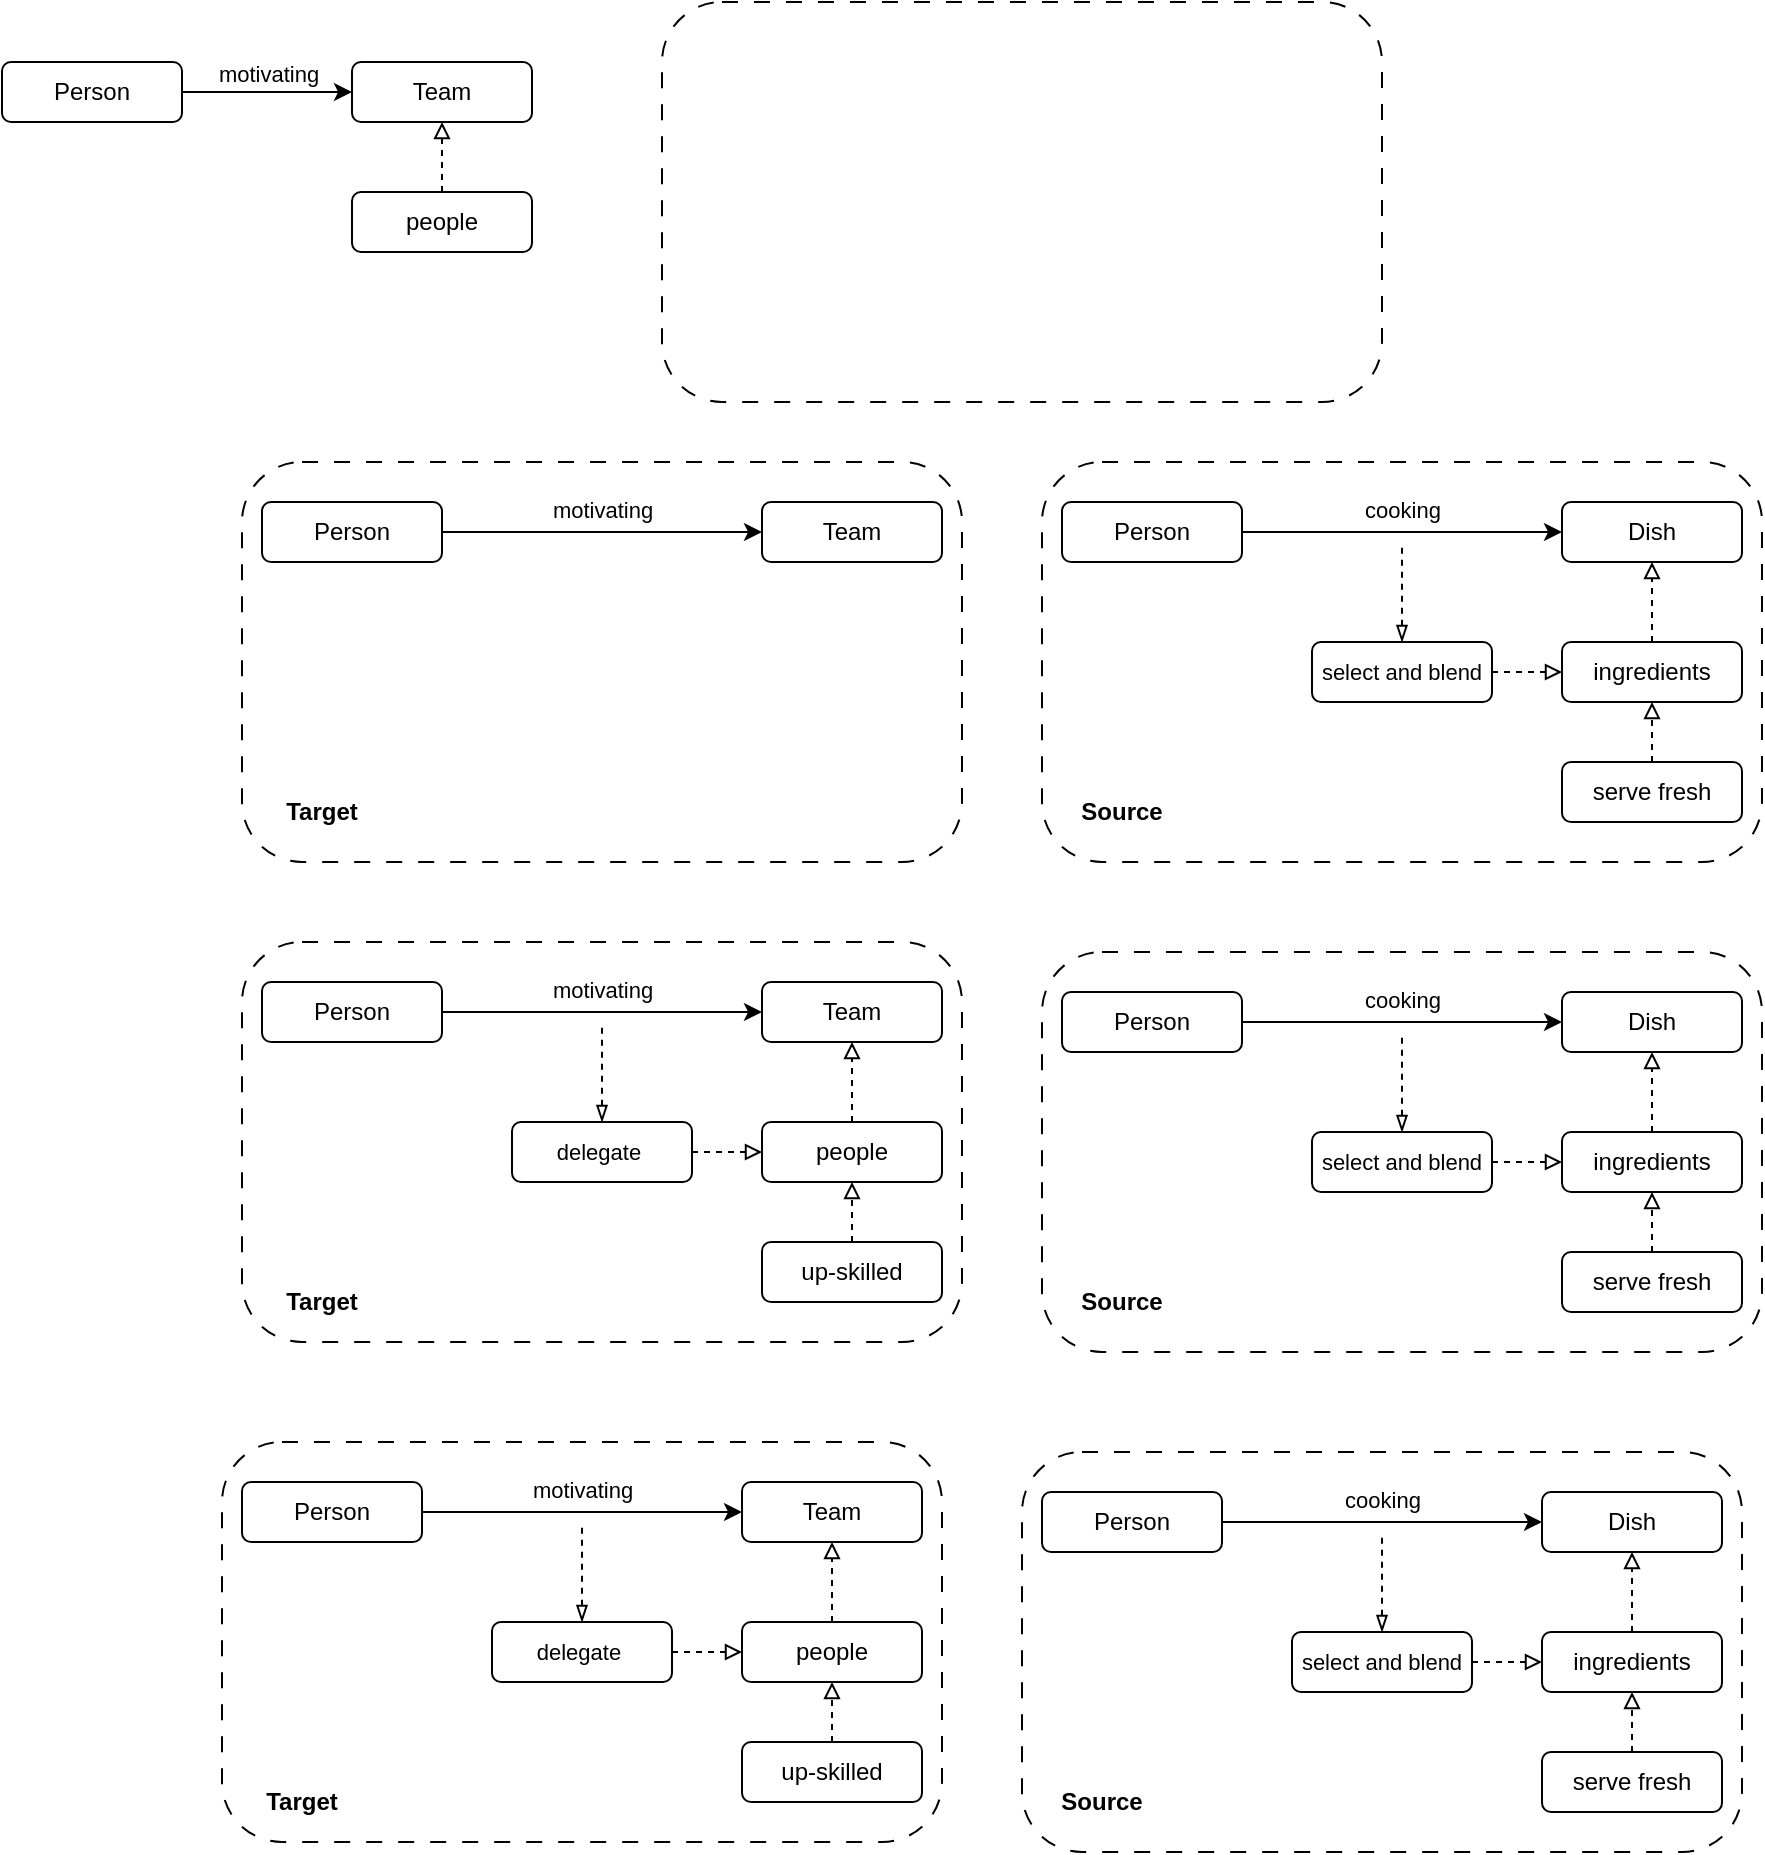 <mxfile version="22.0.8" type="github">
  <diagram name="Page-1" id="jASNOiwGnqA6pGNYTXdg">
    <mxGraphModel dx="2058" dy="1323" grid="1" gridSize="10" guides="1" tooltips="1" connect="1" arrows="1" fold="1" page="1" pageScale="1" pageWidth="1169" pageHeight="827" math="0" shadow="0">
      <root>
        <mxCell id="0" />
        <mxCell id="1" parent="0" />
        <mxCell id="znEUngbkiNl1JFGDMSZA-22" value="" style="rounded=1;whiteSpace=wrap;html=1;fillColor=none;dashed=1;strokeColor=default;dashPattern=8 8;" parent="1" vertex="1">
          <mxGeometry x="470" y="150" width="360" height="200" as="geometry" />
        </mxCell>
        <mxCell id="znEUngbkiNl1JFGDMSZA-8" value="motivating" style="edgeStyle=orthogonalEdgeStyle;rounded=0;orthogonalLoop=1;jettySize=auto;html=1;exitX=1;exitY=0.5;exitDx=0;exitDy=0;entryX=0;entryY=0.5;entryDx=0;entryDy=0;" parent="1" source="znEUngbkiNl1JFGDMSZA-6" target="znEUngbkiNl1JFGDMSZA-7" edge="1">
          <mxGeometry x="0.012" y="9" relative="1" as="geometry">
            <mxPoint as="offset" />
          </mxGeometry>
        </mxCell>
        <mxCell id="znEUngbkiNl1JFGDMSZA-6" value="Person" style="rounded=1;whiteSpace=wrap;html=1;" parent="1" vertex="1">
          <mxGeometry x="-50" y="-50" width="90" height="30" as="geometry" />
        </mxCell>
        <mxCell id="znEUngbkiNl1JFGDMSZA-7" value="Team" style="rounded=1;whiteSpace=wrap;html=1;" parent="1" vertex="1">
          <mxGeometry x="125" y="-50" width="90" height="30" as="geometry" />
        </mxCell>
        <mxCell id="znEUngbkiNl1JFGDMSZA-9" value="cooking" style="edgeStyle=orthogonalEdgeStyle;rounded=0;orthogonalLoop=1;jettySize=auto;html=1;exitX=1;exitY=0.5;exitDx=0;exitDy=0;entryX=0;entryY=0.5;entryDx=0;entryDy=0;" parent="1" source="znEUngbkiNl1JFGDMSZA-10" target="znEUngbkiNl1JFGDMSZA-11" edge="1">
          <mxGeometry x="-0.005" y="11" relative="1" as="geometry">
            <mxPoint as="offset" />
          </mxGeometry>
        </mxCell>
        <mxCell id="znEUngbkiNl1JFGDMSZA-10" value="Person" style="rounded=1;whiteSpace=wrap;html=1;" parent="1" vertex="1">
          <mxGeometry x="480" y="170" width="90" height="30" as="geometry" />
        </mxCell>
        <mxCell id="znEUngbkiNl1JFGDMSZA-11" value="Dish" style="rounded=1;whiteSpace=wrap;html=1;" parent="1" vertex="1">
          <mxGeometry x="730" y="170" width="90" height="30" as="geometry" />
        </mxCell>
        <mxCell id="znEUngbkiNl1JFGDMSZA-17" style="edgeStyle=orthogonalEdgeStyle;rounded=0;orthogonalLoop=1;jettySize=auto;html=1;exitX=0.5;exitY=0;exitDx=0;exitDy=0;entryX=0.5;entryY=1;entryDx=0;entryDy=0;dashed=1;endArrow=block;endFill=0;" parent="1" source="znEUngbkiNl1JFGDMSZA-12" target="znEUngbkiNl1JFGDMSZA-11" edge="1">
          <mxGeometry relative="1" as="geometry" />
        </mxCell>
        <mxCell id="znEUngbkiNl1JFGDMSZA-12" value="ingredients" style="rounded=1;whiteSpace=wrap;html=1;" parent="1" vertex="1">
          <mxGeometry x="730" y="240" width="90" height="30" as="geometry" />
        </mxCell>
        <mxCell id="znEUngbkiNl1JFGDMSZA-19" style="edgeStyle=orthogonalEdgeStyle;rounded=0;orthogonalLoop=1;jettySize=auto;html=1;exitX=0.5;exitY=0;exitDx=0;exitDy=0;startArrow=blockThin;startFill=0;endArrow=none;endFill=0;dashed=1;" parent="1" source="znEUngbkiNl1JFGDMSZA-14" edge="1">
          <mxGeometry relative="1" as="geometry">
            <mxPoint x="650" y="190" as="targetPoint" />
          </mxGeometry>
        </mxCell>
        <mxCell id="znEUngbkiNl1JFGDMSZA-20" style="edgeStyle=orthogonalEdgeStyle;rounded=0;orthogonalLoop=1;jettySize=auto;html=1;exitX=1;exitY=0.5;exitDx=0;exitDy=0;entryX=0;entryY=0.5;entryDx=0;entryDy=0;endArrow=block;endFill=0;dashed=1;" parent="1" source="znEUngbkiNl1JFGDMSZA-14" target="znEUngbkiNl1JFGDMSZA-12" edge="1">
          <mxGeometry relative="1" as="geometry" />
        </mxCell>
        <mxCell id="znEUngbkiNl1JFGDMSZA-14" value="&lt;font style=&quot;font-size: 11px;&quot;&gt;select and blend&lt;/font&gt;" style="rounded=1;whiteSpace=wrap;html=1;" parent="1" vertex="1">
          <mxGeometry x="605" y="240" width="90" height="30" as="geometry" />
        </mxCell>
        <mxCell id="znEUngbkiNl1JFGDMSZA-16" style="edgeStyle=orthogonalEdgeStyle;rounded=0;orthogonalLoop=1;jettySize=auto;html=1;exitX=0.5;exitY=0;exitDx=0;exitDy=0;dashed=1;endArrow=block;endFill=0;entryX=0.5;entryY=1;entryDx=0;entryDy=0;" parent="1" source="znEUngbkiNl1JFGDMSZA-15" target="znEUngbkiNl1JFGDMSZA-12" edge="1">
          <mxGeometry relative="1" as="geometry">
            <mxPoint x="880" y="300" as="targetPoint" />
          </mxGeometry>
        </mxCell>
        <mxCell id="znEUngbkiNl1JFGDMSZA-15" value="serve fresh" style="rounded=1;whiteSpace=wrap;html=1;" parent="1" vertex="1">
          <mxGeometry x="730" y="300" width="90" height="30" as="geometry" />
        </mxCell>
        <mxCell id="znEUngbkiNl1JFGDMSZA-24" style="edgeStyle=orthogonalEdgeStyle;rounded=0;orthogonalLoop=1;jettySize=auto;html=1;exitX=0.5;exitY=0;exitDx=0;exitDy=0;entryX=0.5;entryY=1;entryDx=0;entryDy=0;endArrow=block;endFill=0;dashed=1;" parent="1" source="znEUngbkiNl1JFGDMSZA-23" target="znEUngbkiNl1JFGDMSZA-7" edge="1">
          <mxGeometry relative="1" as="geometry" />
        </mxCell>
        <mxCell id="znEUngbkiNl1JFGDMSZA-23" value="people" style="rounded=1;whiteSpace=wrap;html=1;" parent="1" vertex="1">
          <mxGeometry x="125" y="15" width="90" height="30" as="geometry" />
        </mxCell>
        <mxCell id="znEUngbkiNl1JFGDMSZA-25" value="" style="rounded=1;whiteSpace=wrap;html=1;fillColor=none;dashed=1;strokeColor=default;dashPattern=8 8;" parent="1" vertex="1">
          <mxGeometry x="280" y="-80" width="360" height="200" as="geometry" />
        </mxCell>
        <mxCell id="znEUngbkiNl1JFGDMSZA-26" value="" style="rounded=1;whiteSpace=wrap;html=1;fillColor=none;dashed=1;strokeColor=default;dashPattern=8 8;" parent="1" vertex="1">
          <mxGeometry x="70" y="150" width="360" height="200" as="geometry" />
        </mxCell>
        <mxCell id="znEUngbkiNl1JFGDMSZA-27" value="motivating" style="edgeStyle=orthogonalEdgeStyle;rounded=0;orthogonalLoop=1;jettySize=auto;html=1;exitX=1;exitY=0.5;exitDx=0;exitDy=0;entryX=0;entryY=0.5;entryDx=0;entryDy=0;" parent="1" source="znEUngbkiNl1JFGDMSZA-28" target="znEUngbkiNl1JFGDMSZA-29" edge="1">
          <mxGeometry y="11" relative="1" as="geometry">
            <mxPoint as="offset" />
          </mxGeometry>
        </mxCell>
        <mxCell id="znEUngbkiNl1JFGDMSZA-28" value="Person" style="rounded=1;whiteSpace=wrap;html=1;" parent="1" vertex="1">
          <mxGeometry x="80" y="170" width="90" height="30" as="geometry" />
        </mxCell>
        <mxCell id="znEUngbkiNl1JFGDMSZA-29" value="Team" style="rounded=1;whiteSpace=wrap;html=1;" parent="1" vertex="1">
          <mxGeometry x="330" y="170" width="90" height="30" as="geometry" />
        </mxCell>
        <mxCell id="znEUngbkiNl1JFGDMSZA-37" value="" style="rounded=1;whiteSpace=wrap;html=1;fillColor=none;dashed=1;strokeColor=default;dashPattern=8 8;" parent="1" vertex="1">
          <mxGeometry x="70" y="390" width="360" height="200" as="geometry" />
        </mxCell>
        <mxCell id="znEUngbkiNl1JFGDMSZA-38" value="motivating" style="edgeStyle=orthogonalEdgeStyle;rounded=0;orthogonalLoop=1;jettySize=auto;html=1;exitX=1;exitY=0.5;exitDx=0;exitDy=0;entryX=0;entryY=0.5;entryDx=0;entryDy=0;" parent="1" source="znEUngbkiNl1JFGDMSZA-39" target="znEUngbkiNl1JFGDMSZA-40" edge="1">
          <mxGeometry x="-0.005" y="11" relative="1" as="geometry">
            <mxPoint as="offset" />
          </mxGeometry>
        </mxCell>
        <mxCell id="znEUngbkiNl1JFGDMSZA-39" value="Person" style="rounded=1;whiteSpace=wrap;html=1;" parent="1" vertex="1">
          <mxGeometry x="80" y="410" width="90" height="30" as="geometry" />
        </mxCell>
        <mxCell id="znEUngbkiNl1JFGDMSZA-40" value="Team" style="rounded=1;whiteSpace=wrap;html=1;" parent="1" vertex="1">
          <mxGeometry x="330" y="410" width="90" height="30" as="geometry" />
        </mxCell>
        <mxCell id="znEUngbkiNl1JFGDMSZA-41" style="edgeStyle=orthogonalEdgeStyle;rounded=0;orthogonalLoop=1;jettySize=auto;html=1;exitX=0.5;exitY=0;exitDx=0;exitDy=0;entryX=0.5;entryY=1;entryDx=0;entryDy=0;dashed=1;endArrow=block;endFill=0;" parent="1" source="znEUngbkiNl1JFGDMSZA-42" target="znEUngbkiNl1JFGDMSZA-40" edge="1">
          <mxGeometry relative="1" as="geometry" />
        </mxCell>
        <mxCell id="znEUngbkiNl1JFGDMSZA-42" value="people" style="rounded=1;whiteSpace=wrap;html=1;" parent="1" vertex="1">
          <mxGeometry x="330" y="480" width="90" height="30" as="geometry" />
        </mxCell>
        <mxCell id="znEUngbkiNl1JFGDMSZA-43" style="edgeStyle=orthogonalEdgeStyle;rounded=0;orthogonalLoop=1;jettySize=auto;html=1;exitX=0.5;exitY=0;exitDx=0;exitDy=0;startArrow=blockThin;startFill=0;endArrow=none;endFill=0;dashed=1;" parent="1" source="znEUngbkiNl1JFGDMSZA-45" edge="1">
          <mxGeometry relative="1" as="geometry">
            <mxPoint x="250" y="430" as="targetPoint" />
          </mxGeometry>
        </mxCell>
        <mxCell id="znEUngbkiNl1JFGDMSZA-44" style="edgeStyle=orthogonalEdgeStyle;rounded=0;orthogonalLoop=1;jettySize=auto;html=1;exitX=1;exitY=0.5;exitDx=0;exitDy=0;entryX=0;entryY=0.5;entryDx=0;entryDy=0;endArrow=block;endFill=0;dashed=1;" parent="1" source="znEUngbkiNl1JFGDMSZA-45" target="znEUngbkiNl1JFGDMSZA-42" edge="1">
          <mxGeometry relative="1" as="geometry" />
        </mxCell>
        <mxCell id="znEUngbkiNl1JFGDMSZA-45" value="&lt;font style=&quot;font-size: 11px;&quot;&gt;delegate&amp;nbsp;&lt;/font&gt;" style="rounded=1;whiteSpace=wrap;html=1;" parent="1" vertex="1">
          <mxGeometry x="205" y="480" width="90" height="30" as="geometry" />
        </mxCell>
        <mxCell id="znEUngbkiNl1JFGDMSZA-46" style="edgeStyle=orthogonalEdgeStyle;rounded=0;orthogonalLoop=1;jettySize=auto;html=1;exitX=0.5;exitY=0;exitDx=0;exitDy=0;dashed=1;endArrow=block;endFill=0;entryX=0.5;entryY=1;entryDx=0;entryDy=0;" parent="1" source="znEUngbkiNl1JFGDMSZA-47" target="znEUngbkiNl1JFGDMSZA-42" edge="1">
          <mxGeometry relative="1" as="geometry">
            <mxPoint x="480" y="540" as="targetPoint" />
          </mxGeometry>
        </mxCell>
        <mxCell id="znEUngbkiNl1JFGDMSZA-47" value="up-skilled" style="rounded=1;whiteSpace=wrap;html=1;" parent="1" vertex="1">
          <mxGeometry x="330" y="540" width="90" height="30" as="geometry" />
        </mxCell>
        <mxCell id="znEUngbkiNl1JFGDMSZA-48" value="&lt;b&gt;Source&lt;/b&gt;" style="text;html=1;strokeColor=none;fillColor=none;align=center;verticalAlign=middle;whiteSpace=wrap;rounded=0;" parent="1" vertex="1">
          <mxGeometry x="480" y="310" width="60" height="30" as="geometry" />
        </mxCell>
        <mxCell id="znEUngbkiNl1JFGDMSZA-49" value="&lt;b&gt;Target&lt;/b&gt;" style="text;html=1;strokeColor=none;fillColor=none;align=center;verticalAlign=middle;whiteSpace=wrap;rounded=0;" parent="1" vertex="1">
          <mxGeometry x="80" y="310" width="60" height="30" as="geometry" />
        </mxCell>
        <mxCell id="znEUngbkiNl1JFGDMSZA-50" value="" style="rounded=1;whiteSpace=wrap;html=1;fillColor=none;dashed=1;strokeColor=default;dashPattern=8 8;" parent="1" vertex="1">
          <mxGeometry x="470" y="395" width="360" height="200" as="geometry" />
        </mxCell>
        <mxCell id="znEUngbkiNl1JFGDMSZA-51" value="cooking" style="edgeStyle=orthogonalEdgeStyle;rounded=0;orthogonalLoop=1;jettySize=auto;html=1;exitX=1;exitY=0.5;exitDx=0;exitDy=0;entryX=0;entryY=0.5;entryDx=0;entryDy=0;" parent="1" source="znEUngbkiNl1JFGDMSZA-52" target="znEUngbkiNl1JFGDMSZA-53" edge="1">
          <mxGeometry x="-0.005" y="11" relative="1" as="geometry">
            <mxPoint as="offset" />
          </mxGeometry>
        </mxCell>
        <mxCell id="znEUngbkiNl1JFGDMSZA-52" value="Person" style="rounded=1;whiteSpace=wrap;html=1;" parent="1" vertex="1">
          <mxGeometry x="480" y="415" width="90" height="30" as="geometry" />
        </mxCell>
        <mxCell id="znEUngbkiNl1JFGDMSZA-53" value="Dish" style="rounded=1;whiteSpace=wrap;html=1;" parent="1" vertex="1">
          <mxGeometry x="730" y="415" width="90" height="30" as="geometry" />
        </mxCell>
        <mxCell id="znEUngbkiNl1JFGDMSZA-54" style="edgeStyle=orthogonalEdgeStyle;rounded=0;orthogonalLoop=1;jettySize=auto;html=1;exitX=0.5;exitY=0;exitDx=0;exitDy=0;entryX=0.5;entryY=1;entryDx=0;entryDy=0;dashed=1;endArrow=block;endFill=0;" parent="1" source="znEUngbkiNl1JFGDMSZA-55" target="znEUngbkiNl1JFGDMSZA-53" edge="1">
          <mxGeometry relative="1" as="geometry" />
        </mxCell>
        <mxCell id="znEUngbkiNl1JFGDMSZA-55" value="ingredients" style="rounded=1;whiteSpace=wrap;html=1;" parent="1" vertex="1">
          <mxGeometry x="730" y="485" width="90" height="30" as="geometry" />
        </mxCell>
        <mxCell id="znEUngbkiNl1JFGDMSZA-56" style="edgeStyle=orthogonalEdgeStyle;rounded=0;orthogonalLoop=1;jettySize=auto;html=1;exitX=0.5;exitY=0;exitDx=0;exitDy=0;startArrow=blockThin;startFill=0;endArrow=none;endFill=0;dashed=1;" parent="1" source="znEUngbkiNl1JFGDMSZA-58" edge="1">
          <mxGeometry relative="1" as="geometry">
            <mxPoint x="650" y="435" as="targetPoint" />
          </mxGeometry>
        </mxCell>
        <mxCell id="znEUngbkiNl1JFGDMSZA-57" style="edgeStyle=orthogonalEdgeStyle;rounded=0;orthogonalLoop=1;jettySize=auto;html=1;exitX=1;exitY=0.5;exitDx=0;exitDy=0;entryX=0;entryY=0.5;entryDx=0;entryDy=0;endArrow=block;endFill=0;dashed=1;" parent="1" source="znEUngbkiNl1JFGDMSZA-58" target="znEUngbkiNl1JFGDMSZA-55" edge="1">
          <mxGeometry relative="1" as="geometry" />
        </mxCell>
        <mxCell id="znEUngbkiNl1JFGDMSZA-58" value="&lt;font style=&quot;font-size: 11px;&quot;&gt;select and blend&lt;/font&gt;" style="rounded=1;whiteSpace=wrap;html=1;" parent="1" vertex="1">
          <mxGeometry x="605" y="485" width="90" height="30" as="geometry" />
        </mxCell>
        <mxCell id="znEUngbkiNl1JFGDMSZA-59" style="edgeStyle=orthogonalEdgeStyle;rounded=0;orthogonalLoop=1;jettySize=auto;html=1;exitX=0.5;exitY=0;exitDx=0;exitDy=0;dashed=1;endArrow=block;endFill=0;entryX=0.5;entryY=1;entryDx=0;entryDy=0;" parent="1" source="znEUngbkiNl1JFGDMSZA-60" target="znEUngbkiNl1JFGDMSZA-55" edge="1">
          <mxGeometry relative="1" as="geometry">
            <mxPoint x="880" y="545" as="targetPoint" />
          </mxGeometry>
        </mxCell>
        <mxCell id="znEUngbkiNl1JFGDMSZA-60" value="serve fresh" style="rounded=1;whiteSpace=wrap;html=1;" parent="1" vertex="1">
          <mxGeometry x="730" y="545" width="90" height="30" as="geometry" />
        </mxCell>
        <mxCell id="znEUngbkiNl1JFGDMSZA-61" value="&lt;b&gt;Source&lt;/b&gt;" style="text;html=1;strokeColor=none;fillColor=none;align=center;verticalAlign=middle;whiteSpace=wrap;rounded=0;" parent="1" vertex="1">
          <mxGeometry x="480" y="555" width="60" height="30" as="geometry" />
        </mxCell>
        <mxCell id="znEUngbkiNl1JFGDMSZA-62" value="&lt;b&gt;Target&lt;/b&gt;" style="text;html=1;strokeColor=none;fillColor=none;align=center;verticalAlign=middle;whiteSpace=wrap;rounded=0;" parent="1" vertex="1">
          <mxGeometry x="80" y="555" width="60" height="30" as="geometry" />
        </mxCell>
        <mxCell id="ua3LcPoCW63yyeBJR-2Q-1" value="" style="rounded=1;whiteSpace=wrap;html=1;fillColor=none;dashed=1;strokeColor=default;dashPattern=8 8;" vertex="1" parent="1">
          <mxGeometry x="60" y="640" width="360" height="200" as="geometry" />
        </mxCell>
        <mxCell id="ua3LcPoCW63yyeBJR-2Q-2" value="motivating" style="edgeStyle=orthogonalEdgeStyle;rounded=0;orthogonalLoop=1;jettySize=auto;html=1;exitX=1;exitY=0.5;exitDx=0;exitDy=0;entryX=0;entryY=0.5;entryDx=0;entryDy=0;" edge="1" parent="1" source="ua3LcPoCW63yyeBJR-2Q-3" target="ua3LcPoCW63yyeBJR-2Q-4">
          <mxGeometry x="-0.005" y="11" relative="1" as="geometry">
            <mxPoint as="offset" />
          </mxGeometry>
        </mxCell>
        <mxCell id="ua3LcPoCW63yyeBJR-2Q-3" value="Person" style="rounded=1;whiteSpace=wrap;html=1;" vertex="1" parent="1">
          <mxGeometry x="70" y="660" width="90" height="30" as="geometry" />
        </mxCell>
        <mxCell id="ua3LcPoCW63yyeBJR-2Q-4" value="Team" style="rounded=1;whiteSpace=wrap;html=1;" vertex="1" parent="1">
          <mxGeometry x="320" y="660" width="90" height="30" as="geometry" />
        </mxCell>
        <mxCell id="ua3LcPoCW63yyeBJR-2Q-5" style="edgeStyle=orthogonalEdgeStyle;rounded=0;orthogonalLoop=1;jettySize=auto;html=1;exitX=0.5;exitY=0;exitDx=0;exitDy=0;entryX=0.5;entryY=1;entryDx=0;entryDy=0;dashed=1;endArrow=block;endFill=0;" edge="1" parent="1" source="ua3LcPoCW63yyeBJR-2Q-6" target="ua3LcPoCW63yyeBJR-2Q-4">
          <mxGeometry relative="1" as="geometry" />
        </mxCell>
        <mxCell id="ua3LcPoCW63yyeBJR-2Q-6" value="people" style="rounded=1;whiteSpace=wrap;html=1;" vertex="1" parent="1">
          <mxGeometry x="320" y="730" width="90" height="30" as="geometry" />
        </mxCell>
        <mxCell id="ua3LcPoCW63yyeBJR-2Q-7" style="edgeStyle=orthogonalEdgeStyle;rounded=0;orthogonalLoop=1;jettySize=auto;html=1;exitX=0.5;exitY=0;exitDx=0;exitDy=0;startArrow=blockThin;startFill=0;endArrow=none;endFill=0;dashed=1;" edge="1" parent="1" source="ua3LcPoCW63yyeBJR-2Q-9">
          <mxGeometry relative="1" as="geometry">
            <mxPoint x="240" y="680" as="targetPoint" />
          </mxGeometry>
        </mxCell>
        <mxCell id="ua3LcPoCW63yyeBJR-2Q-8" style="edgeStyle=orthogonalEdgeStyle;rounded=0;orthogonalLoop=1;jettySize=auto;html=1;exitX=1;exitY=0.5;exitDx=0;exitDy=0;entryX=0;entryY=0.5;entryDx=0;entryDy=0;endArrow=block;endFill=0;dashed=1;" edge="1" parent="1" source="ua3LcPoCW63yyeBJR-2Q-9" target="ua3LcPoCW63yyeBJR-2Q-6">
          <mxGeometry relative="1" as="geometry" />
        </mxCell>
        <mxCell id="ua3LcPoCW63yyeBJR-2Q-9" value="&lt;font style=&quot;font-size: 11px;&quot;&gt;delegate&amp;nbsp;&lt;/font&gt;" style="rounded=1;whiteSpace=wrap;html=1;" vertex="1" parent="1">
          <mxGeometry x="195" y="730" width="90" height="30" as="geometry" />
        </mxCell>
        <mxCell id="ua3LcPoCW63yyeBJR-2Q-10" style="edgeStyle=orthogonalEdgeStyle;rounded=0;orthogonalLoop=1;jettySize=auto;html=1;exitX=0.5;exitY=0;exitDx=0;exitDy=0;dashed=1;endArrow=block;endFill=0;entryX=0.5;entryY=1;entryDx=0;entryDy=0;" edge="1" parent="1" source="ua3LcPoCW63yyeBJR-2Q-11" target="ua3LcPoCW63yyeBJR-2Q-6">
          <mxGeometry relative="1" as="geometry">
            <mxPoint x="470" y="790" as="targetPoint" />
          </mxGeometry>
        </mxCell>
        <mxCell id="ua3LcPoCW63yyeBJR-2Q-11" value="up-skilled" style="rounded=1;whiteSpace=wrap;html=1;" vertex="1" parent="1">
          <mxGeometry x="320" y="790" width="90" height="30" as="geometry" />
        </mxCell>
        <mxCell id="ua3LcPoCW63yyeBJR-2Q-12" value="" style="rounded=1;whiteSpace=wrap;html=1;fillColor=none;dashed=1;strokeColor=default;dashPattern=8 8;" vertex="1" parent="1">
          <mxGeometry x="460" y="645" width="360" height="200" as="geometry" />
        </mxCell>
        <mxCell id="ua3LcPoCW63yyeBJR-2Q-13" value="cooking" style="edgeStyle=orthogonalEdgeStyle;rounded=0;orthogonalLoop=1;jettySize=auto;html=1;exitX=1;exitY=0.5;exitDx=0;exitDy=0;entryX=0;entryY=0.5;entryDx=0;entryDy=0;" edge="1" parent="1" source="ua3LcPoCW63yyeBJR-2Q-14" target="ua3LcPoCW63yyeBJR-2Q-15">
          <mxGeometry x="-0.005" y="11" relative="1" as="geometry">
            <mxPoint as="offset" />
          </mxGeometry>
        </mxCell>
        <mxCell id="ua3LcPoCW63yyeBJR-2Q-14" value="Person" style="rounded=1;whiteSpace=wrap;html=1;" vertex="1" parent="1">
          <mxGeometry x="470" y="665" width="90" height="30" as="geometry" />
        </mxCell>
        <mxCell id="ua3LcPoCW63yyeBJR-2Q-15" value="Dish" style="rounded=1;whiteSpace=wrap;html=1;" vertex="1" parent="1">
          <mxGeometry x="720" y="665" width="90" height="30" as="geometry" />
        </mxCell>
        <mxCell id="ua3LcPoCW63yyeBJR-2Q-16" style="edgeStyle=orthogonalEdgeStyle;rounded=0;orthogonalLoop=1;jettySize=auto;html=1;exitX=0.5;exitY=0;exitDx=0;exitDy=0;entryX=0.5;entryY=1;entryDx=0;entryDy=0;dashed=1;endArrow=block;endFill=0;" edge="1" parent="1" source="ua3LcPoCW63yyeBJR-2Q-17" target="ua3LcPoCW63yyeBJR-2Q-15">
          <mxGeometry relative="1" as="geometry" />
        </mxCell>
        <mxCell id="ua3LcPoCW63yyeBJR-2Q-17" value="ingredients" style="rounded=1;whiteSpace=wrap;html=1;" vertex="1" parent="1">
          <mxGeometry x="720" y="735" width="90" height="30" as="geometry" />
        </mxCell>
        <mxCell id="ua3LcPoCW63yyeBJR-2Q-18" style="edgeStyle=orthogonalEdgeStyle;rounded=0;orthogonalLoop=1;jettySize=auto;html=1;exitX=0.5;exitY=0;exitDx=0;exitDy=0;startArrow=blockThin;startFill=0;endArrow=none;endFill=0;dashed=1;" edge="1" parent="1" source="ua3LcPoCW63yyeBJR-2Q-20">
          <mxGeometry relative="1" as="geometry">
            <mxPoint x="640" y="685" as="targetPoint" />
          </mxGeometry>
        </mxCell>
        <mxCell id="ua3LcPoCW63yyeBJR-2Q-19" style="edgeStyle=orthogonalEdgeStyle;rounded=0;orthogonalLoop=1;jettySize=auto;html=1;exitX=1;exitY=0.5;exitDx=0;exitDy=0;entryX=0;entryY=0.5;entryDx=0;entryDy=0;endArrow=block;endFill=0;dashed=1;" edge="1" parent="1" source="ua3LcPoCW63yyeBJR-2Q-20" target="ua3LcPoCW63yyeBJR-2Q-17">
          <mxGeometry relative="1" as="geometry" />
        </mxCell>
        <mxCell id="ua3LcPoCW63yyeBJR-2Q-20" value="&lt;font style=&quot;font-size: 11px;&quot;&gt;select and blend&lt;/font&gt;" style="rounded=1;whiteSpace=wrap;html=1;" vertex="1" parent="1">
          <mxGeometry x="595" y="735" width="90" height="30" as="geometry" />
        </mxCell>
        <mxCell id="ua3LcPoCW63yyeBJR-2Q-21" style="edgeStyle=orthogonalEdgeStyle;rounded=0;orthogonalLoop=1;jettySize=auto;html=1;exitX=0.5;exitY=0;exitDx=0;exitDy=0;dashed=1;endArrow=block;endFill=0;entryX=0.5;entryY=1;entryDx=0;entryDy=0;" edge="1" parent="1" source="ua3LcPoCW63yyeBJR-2Q-22" target="ua3LcPoCW63yyeBJR-2Q-17">
          <mxGeometry relative="1" as="geometry">
            <mxPoint x="870" y="795" as="targetPoint" />
          </mxGeometry>
        </mxCell>
        <mxCell id="ua3LcPoCW63yyeBJR-2Q-22" value="serve fresh" style="rounded=1;whiteSpace=wrap;html=1;" vertex="1" parent="1">
          <mxGeometry x="720" y="795" width="90" height="30" as="geometry" />
        </mxCell>
        <mxCell id="ua3LcPoCW63yyeBJR-2Q-23" value="&lt;b&gt;Source&lt;/b&gt;" style="text;html=1;strokeColor=none;fillColor=none;align=center;verticalAlign=middle;whiteSpace=wrap;rounded=0;" vertex="1" parent="1">
          <mxGeometry x="470" y="805" width="60" height="30" as="geometry" />
        </mxCell>
        <mxCell id="ua3LcPoCW63yyeBJR-2Q-24" value="&lt;b&gt;Target&lt;/b&gt;" style="text;html=1;strokeColor=none;fillColor=none;align=center;verticalAlign=middle;whiteSpace=wrap;rounded=0;" vertex="1" parent="1">
          <mxGeometry x="70" y="805" width="60" height="30" as="geometry" />
        </mxCell>
      </root>
    </mxGraphModel>
  </diagram>
</mxfile>
